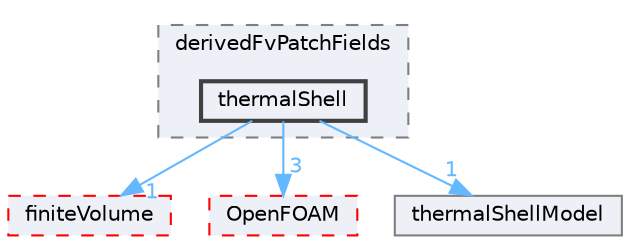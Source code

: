 digraph "src/regionFaModels/derivedFvPatchFields/thermalShell"
{
 // LATEX_PDF_SIZE
  bgcolor="transparent";
  edge [fontname=Helvetica,fontsize=10,labelfontname=Helvetica,labelfontsize=10];
  node [fontname=Helvetica,fontsize=10,shape=box,height=0.2,width=0.4];
  compound=true
  subgraph clusterdir_443f6e2402f00d7ee5054b8d9088549a {
    graph [ bgcolor="#edf0f7", pencolor="grey50", label="derivedFvPatchFields", fontname=Helvetica,fontsize=10 style="filled,dashed", URL="dir_443f6e2402f00d7ee5054b8d9088549a.html",tooltip=""]
  dir_54704ed96dff64cfdef201a3b23d6b2a [label="thermalShell", fillcolor="#edf0f7", color="grey25", style="filled,bold", URL="dir_54704ed96dff64cfdef201a3b23d6b2a.html",tooltip=""];
  }
  dir_9bd15774b555cf7259a6fa18f99fe99b [label="finiteVolume", fillcolor="#edf0f7", color="red", style="filled,dashed", URL="dir_9bd15774b555cf7259a6fa18f99fe99b.html",tooltip=""];
  dir_c5473ff19b20e6ec4dfe5c310b3778a8 [label="OpenFOAM", fillcolor="#edf0f7", color="red", style="filled,dashed", URL="dir_c5473ff19b20e6ec4dfe5c310b3778a8.html",tooltip=""];
  dir_b31b8c731f8ce7f67fdbf0277be53e50 [label="thermalShellModel", fillcolor="#edf0f7", color="grey50", style="filled", URL="dir_b31b8c731f8ce7f67fdbf0277be53e50.html",tooltip=""];
  dir_54704ed96dff64cfdef201a3b23d6b2a->dir_9bd15774b555cf7259a6fa18f99fe99b [headlabel="1", labeldistance=1.5 headhref="dir_003999_001387.html" href="dir_003999_001387.html" color="steelblue1" fontcolor="steelblue1"];
  dir_54704ed96dff64cfdef201a3b23d6b2a->dir_b31b8c731f8ce7f67fdbf0277be53e50 [headlabel="1", labeldistance=1.5 headhref="dir_003999_004001.html" href="dir_003999_004001.html" color="steelblue1" fontcolor="steelblue1"];
  dir_54704ed96dff64cfdef201a3b23d6b2a->dir_c5473ff19b20e6ec4dfe5c310b3778a8 [headlabel="3", labeldistance=1.5 headhref="dir_003999_002695.html" href="dir_003999_002695.html" color="steelblue1" fontcolor="steelblue1"];
}
